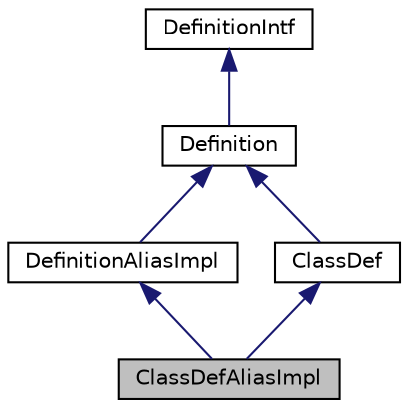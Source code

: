 digraph "ClassDefAliasImpl"
{
 // INTERACTIVE_SVG=YES
 // LATEX_PDF_SIZE
  edge [fontname="Helvetica",fontsize="10",labelfontname="Helvetica",labelfontsize="10"];
  node [fontname="Helvetica",fontsize="10",shape=record];
  Node1 [label="ClassDefAliasImpl",height=0.2,width=0.4,color="black", fillcolor="grey75", style="filled", fontcolor="black",tooltip=" "];
  Node2 -> Node1 [dir="back",color="midnightblue",fontsize="10",style="solid",fontname="Helvetica"];
  Node2 [label="DefinitionAliasImpl",height=0.2,width=0.4,color="black", fillcolor="white", style="filled",URL="$d0/d58/class_definition_alias_impl.html",tooltip=" "];
  Node3 -> Node2 [dir="back",color="midnightblue",fontsize="10",style="solid",fontname="Helvetica"];
  Node3 [label="Definition",height=0.2,width=0.4,color="black", fillcolor="white", style="filled",URL="$d5/dcc/class_definition.html",tooltip="The common base class of all entity definitions found in the sources."];
  Node4 -> Node3 [dir="back",color="midnightblue",fontsize="10",style="solid",fontname="Helvetica"];
  Node4 [label="DefinitionIntf",height=0.2,width=0.4,color="black", fillcolor="white", style="filled",URL="$d9/d4a/class_definition_intf.html",tooltip="Abstract interface for a Definition or DefinitionList."];
  Node5 -> Node1 [dir="back",color="midnightblue",fontsize="10",style="solid",fontname="Helvetica"];
  Node5 [label="ClassDef",height=0.2,width=0.4,color="black", fillcolor="white", style="filled",URL="$d1/dcf/class_class_def.html",tooltip="A abstract class representing of a compound symbol."];
  Node3 -> Node5 [dir="back",color="midnightblue",fontsize="10",style="solid",fontname="Helvetica"];
}
